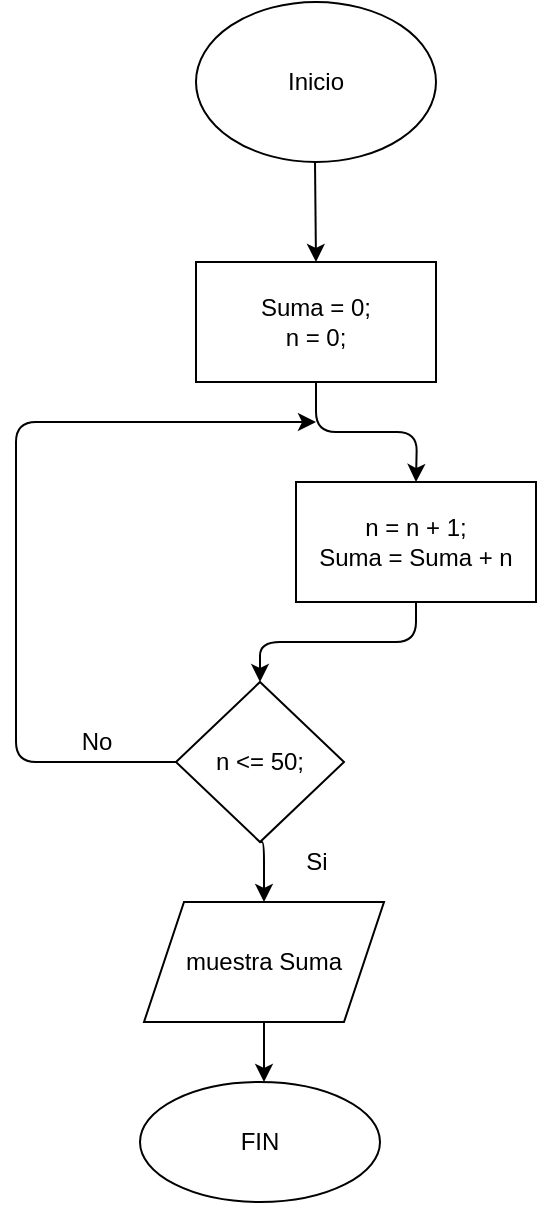 <mxfile version="13.9.2" type="github">
  <diagram id="fmgWvmR4kwv9skxYVAen" name="Page-1">
    <mxGraphModel dx="868" dy="520" grid="1" gridSize="10" guides="1" tooltips="1" connect="1" arrows="1" fold="1" page="1" pageScale="1" pageWidth="827" pageHeight="1169" math="0" shadow="0">
      <root>
        <mxCell id="0" />
        <mxCell id="1" parent="0" />
        <mxCell id="el8KkxL4F5QqvecfVmVy-1" value="Inicio" style="ellipse;whiteSpace=wrap;html=1;" vertex="1" parent="1">
          <mxGeometry x="340" y="20" width="120" height="80" as="geometry" />
        </mxCell>
        <mxCell id="el8KkxL4F5QqvecfVmVy-2" value="" style="endArrow=classic;html=1;" edge="1" parent="1">
          <mxGeometry width="50" height="50" relative="1" as="geometry">
            <mxPoint x="399.5" y="100" as="sourcePoint" />
            <mxPoint x="400" y="150" as="targetPoint" />
          </mxGeometry>
        </mxCell>
        <mxCell id="el8KkxL4F5QqvecfVmVy-5" style="edgeStyle=orthogonalEdgeStyle;rounded=1;orthogonalLoop=1;jettySize=auto;html=1;" edge="1" parent="1" source="el8KkxL4F5QqvecfVmVy-3">
          <mxGeometry relative="1" as="geometry">
            <mxPoint x="450" y="260" as="targetPoint" />
          </mxGeometry>
        </mxCell>
        <mxCell id="el8KkxL4F5QqvecfVmVy-3" value="Suma = 0;&lt;br&gt;n = 0;" style="rounded=0;whiteSpace=wrap;html=1;" vertex="1" parent="1">
          <mxGeometry x="340" y="150" width="120" height="60" as="geometry" />
        </mxCell>
        <mxCell id="el8KkxL4F5QqvecfVmVy-4" value="" style="endArrow=classic;html=1;strokeColor=none;rounded=1;" edge="1" parent="1" source="el8KkxL4F5QqvecfVmVy-6">
          <mxGeometry width="50" height="50" relative="1" as="geometry">
            <mxPoint x="400" y="240" as="sourcePoint" />
            <mxPoint x="460" y="300" as="targetPoint" />
            <Array as="points">
              <mxPoint x="400" y="260" />
              <mxPoint x="460" y="260" />
            </Array>
          </mxGeometry>
        </mxCell>
        <mxCell id="el8KkxL4F5QqvecfVmVy-9" style="edgeStyle=orthogonalEdgeStyle;rounded=1;orthogonalLoop=1;jettySize=auto;html=1;" edge="1" parent="1" source="el8KkxL4F5QqvecfVmVy-6" target="el8KkxL4F5QqvecfVmVy-10">
          <mxGeometry relative="1" as="geometry">
            <mxPoint x="370" y="350" as="targetPoint" />
          </mxGeometry>
        </mxCell>
        <mxCell id="el8KkxL4F5QqvecfVmVy-6" value="n = n + 1;&lt;br&gt;Suma = Suma + n" style="rounded=0;whiteSpace=wrap;html=1;" vertex="1" parent="1">
          <mxGeometry x="390" y="260" width="120" height="60" as="geometry" />
        </mxCell>
        <mxCell id="el8KkxL4F5QqvecfVmVy-7" value="" style="endArrow=classic;html=1;strokeColor=none;rounded=1;" edge="1" parent="1" target="el8KkxL4F5QqvecfVmVy-6">
          <mxGeometry width="50" height="50" relative="1" as="geometry">
            <mxPoint x="400" y="240" as="sourcePoint" />
            <mxPoint x="460" y="300" as="targetPoint" />
            <Array as="points" />
          </mxGeometry>
        </mxCell>
        <mxCell id="el8KkxL4F5QqvecfVmVy-12" style="edgeStyle=orthogonalEdgeStyle;rounded=1;orthogonalLoop=1;jettySize=auto;html=1;exitX=0.5;exitY=1;exitDx=0;exitDy=0;entryX=0.5;entryY=0;entryDx=0;entryDy=0;" edge="1" parent="1" source="el8KkxL4F5QqvecfVmVy-10" target="el8KkxL4F5QqvecfVmVy-11">
          <mxGeometry relative="1" as="geometry" />
        </mxCell>
        <mxCell id="el8KkxL4F5QqvecfVmVy-13" style="edgeStyle=orthogonalEdgeStyle;rounded=1;orthogonalLoop=1;jettySize=auto;html=1;" edge="1" parent="1" source="el8KkxL4F5QqvecfVmVy-10">
          <mxGeometry relative="1" as="geometry">
            <mxPoint x="400" y="230" as="targetPoint" />
            <Array as="points">
              <mxPoint x="250" y="400" />
              <mxPoint x="250" y="230" />
            </Array>
          </mxGeometry>
        </mxCell>
        <mxCell id="el8KkxL4F5QqvecfVmVy-10" value="n &amp;lt;= 50;" style="rhombus;whiteSpace=wrap;html=1;" vertex="1" parent="1">
          <mxGeometry x="330" y="360" width="84" height="80" as="geometry" />
        </mxCell>
        <mxCell id="el8KkxL4F5QqvecfVmVy-16" style="edgeStyle=orthogonalEdgeStyle;rounded=1;orthogonalLoop=1;jettySize=auto;html=1;" edge="1" parent="1" source="el8KkxL4F5QqvecfVmVy-11">
          <mxGeometry relative="1" as="geometry">
            <mxPoint x="374" y="560" as="targetPoint" />
          </mxGeometry>
        </mxCell>
        <mxCell id="el8KkxL4F5QqvecfVmVy-11" value="muestra Suma" style="shape=parallelogram;perimeter=parallelogramPerimeter;whiteSpace=wrap;html=1;fixedSize=1;" vertex="1" parent="1">
          <mxGeometry x="314" y="470" width="120" height="60" as="geometry" />
        </mxCell>
        <mxCell id="el8KkxL4F5QqvecfVmVy-14" value="Si" style="text;html=1;align=center;verticalAlign=middle;resizable=0;points=[];autosize=1;" vertex="1" parent="1">
          <mxGeometry x="385" y="440" width="30" height="20" as="geometry" />
        </mxCell>
        <mxCell id="el8KkxL4F5QqvecfVmVy-15" value="No" style="text;html=1;align=center;verticalAlign=middle;resizable=0;points=[];autosize=1;" vertex="1" parent="1">
          <mxGeometry x="275" y="380" width="30" height="20" as="geometry" />
        </mxCell>
        <mxCell id="el8KkxL4F5QqvecfVmVy-17" value="FIN" style="ellipse;whiteSpace=wrap;html=1;" vertex="1" parent="1">
          <mxGeometry x="312" y="560" width="120" height="60" as="geometry" />
        </mxCell>
      </root>
    </mxGraphModel>
  </diagram>
</mxfile>
